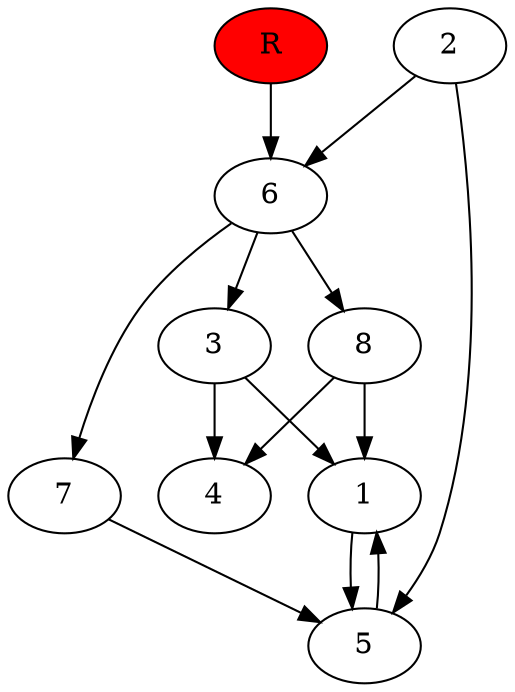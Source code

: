 digraph prb40620 {
	1
	2
	3
	4
	5
	6
	7
	8
	R [fillcolor="#ff0000" style=filled]
	1 -> 5
	2 -> 5
	2 -> 6
	3 -> 1
	3 -> 4
	5 -> 1
	6 -> 3
	6 -> 7
	6 -> 8
	7 -> 5
	8 -> 1
	8 -> 4
	R -> 6
}

